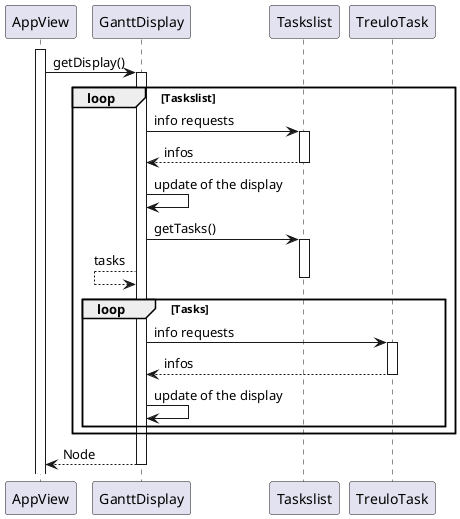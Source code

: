@startuml

activate AppView

AppView -> GanttDisplay : getDisplay()
activate GanttDisplay

    loop Taskslist
    GanttDisplay -> Taskslist : info requests
    activate Taskslist
    GanttDisplay <-- Taskslist : infos
    deactivate Taskslist

    GanttDisplay -> GanttDisplay : update of the display

    GanttDisplay -> Taskslist : getTasks()
    activate Taskslist
    GanttDisplay <-- GanttDisplay : tasks
    deactivate Taskslist

        loop Tasks
        GanttDisplay -> TreuloTask : info requests
        activate TreuloTask
        GanttDisplay <-- TreuloTask : infos
        deactivate TreuloTask

        GanttDisplay -> GanttDisplay : update of the display
        end loop
    end loop


AppView <-- GanttDisplay : Node
deactivate GanttDisplay



@enduml